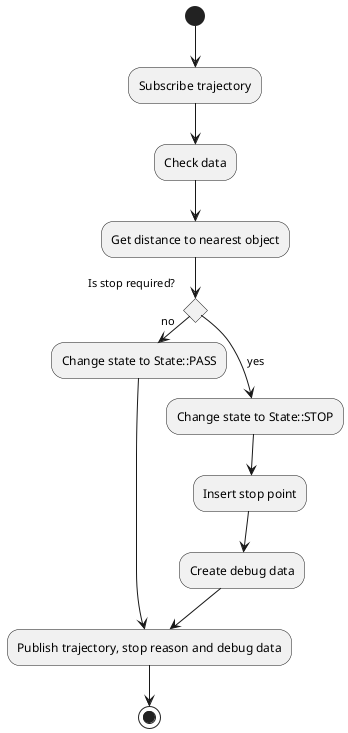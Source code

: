 @startuml
(*) --> "Subscribe trajectory"
"Subscribe trajectory" --> "Check data"
"Check data" --> "Get distance to nearest object"

if "Is stop required?" then
  -->[yes] "Change state to State::STOP"
else
  ->[no] "Change state to State::PASS"
endif

"Change state to State::PASS" --> "Publish trajectory, stop reason and debug data"
"Change state to State::STOP" --> "Insert stop point"
"Insert stop point" --> "Create debug data"
"Create debug data" --> "Publish trajectory, stop reason and debug data"
"Publish trajectory, stop reason and debug data" --> (*)
@enduml
